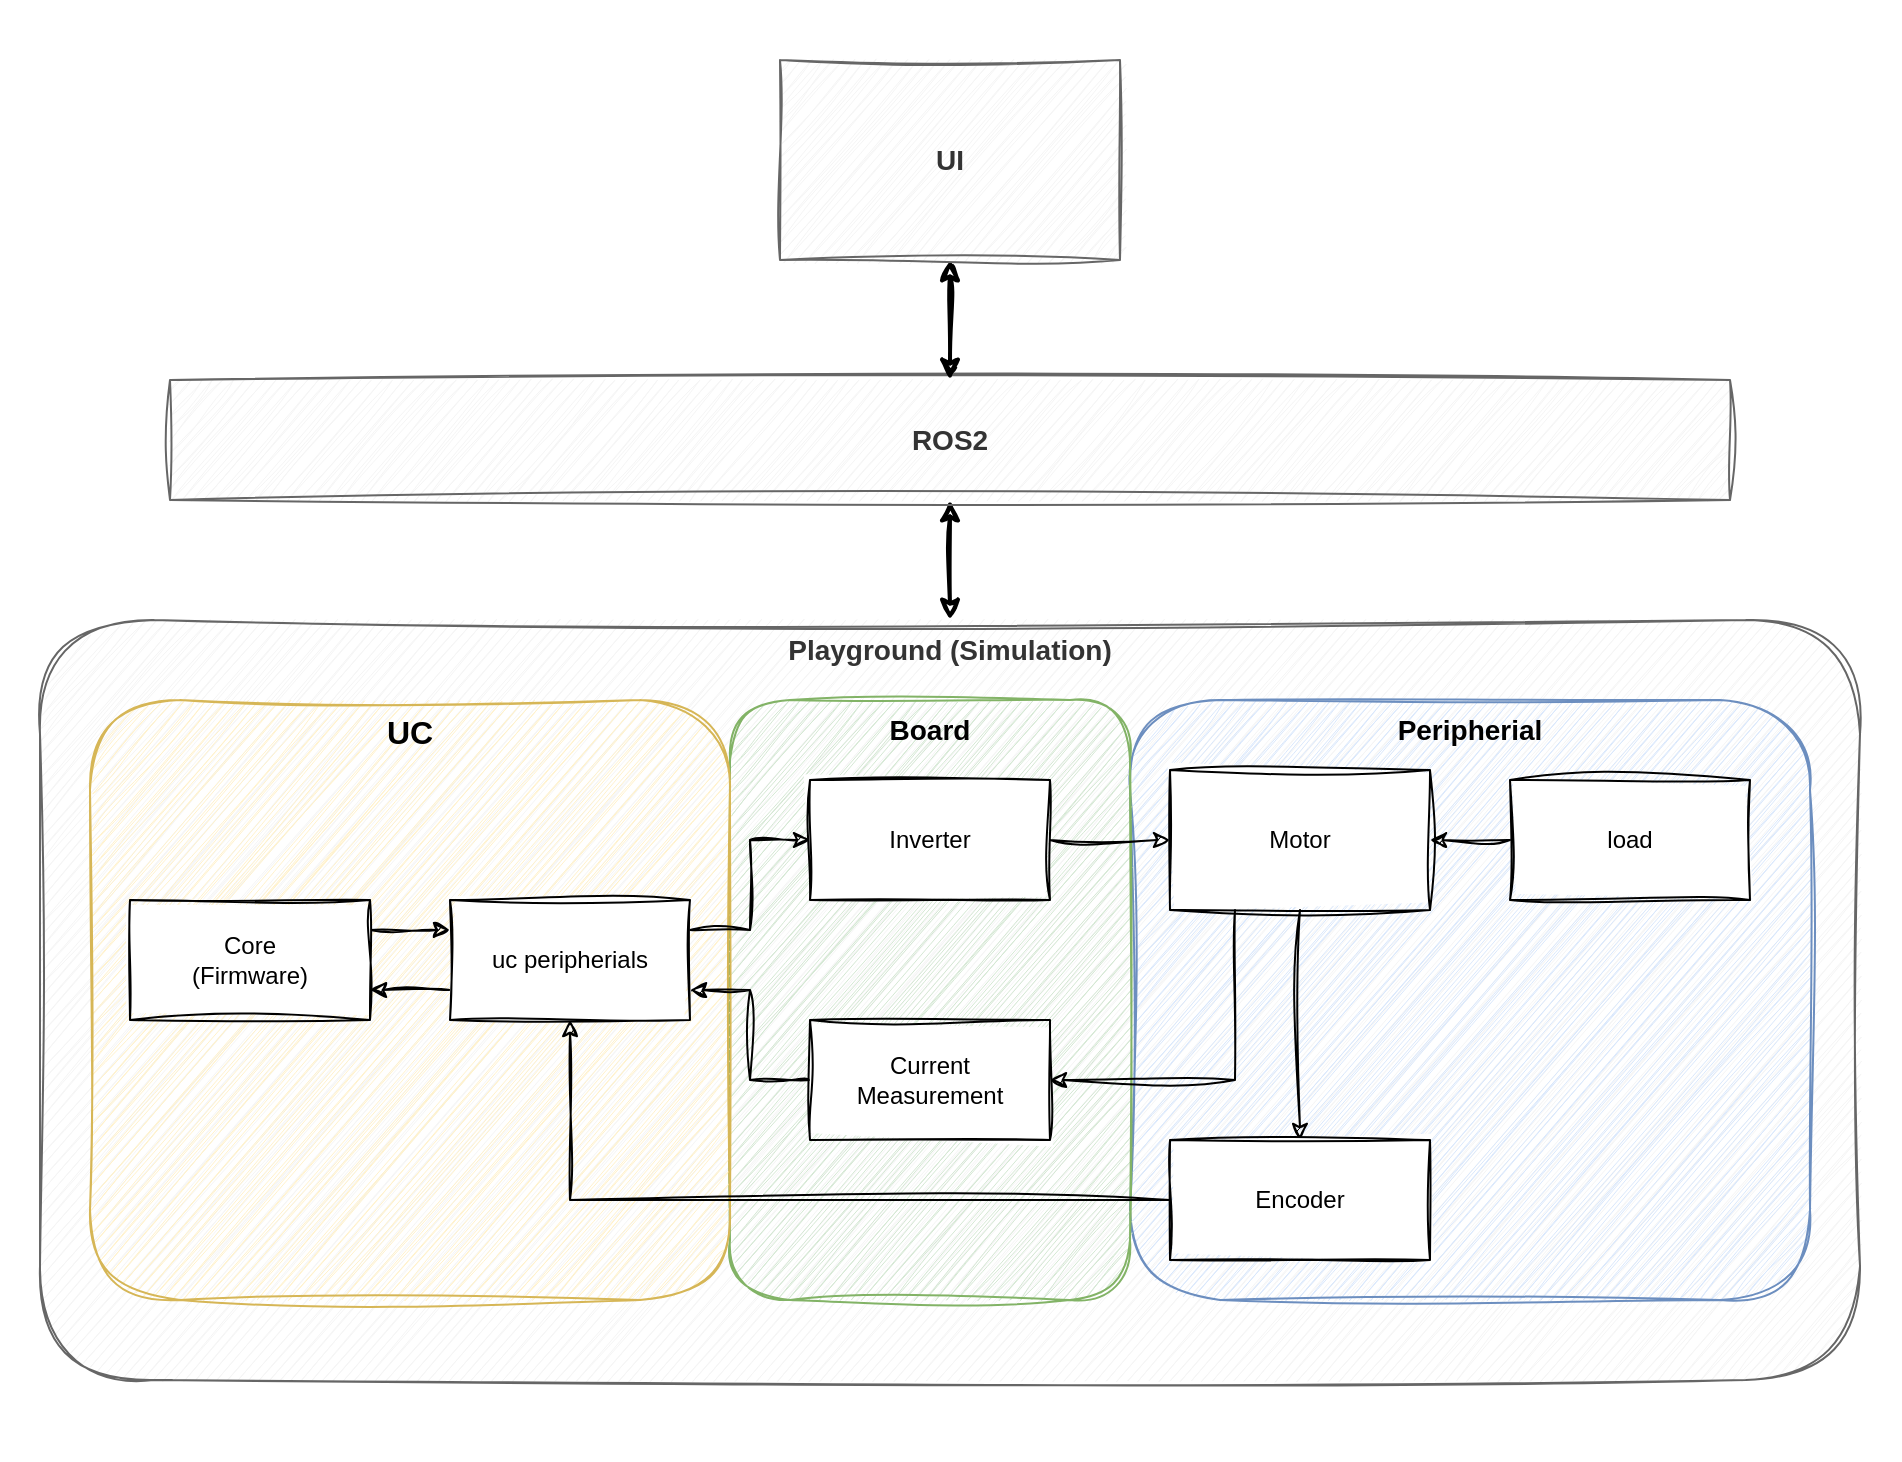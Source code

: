 <mxfile version="21.2.8" type="device">
  <diagram name="Page-1" id="6ZUhDUQ7tsNWZQHeJ1ob">
    <mxGraphModel dx="1466" dy="953" grid="1" gridSize="10" guides="1" tooltips="1" connect="1" arrows="1" fold="1" page="1" pageScale="1" pageWidth="1100" pageHeight="850" math="0" shadow="0">
      <root>
        <mxCell id="0" />
        <mxCell id="1" parent="0" />
        <mxCell id="uyAe7cKud4_9OgtSZVAR-30" value="" style="rounded=0;whiteSpace=wrap;html=1;strokeColor=none;" vertex="1" parent="1">
          <mxGeometry x="70" y="80" width="950" height="730" as="geometry" />
        </mxCell>
        <mxCell id="uyAe7cKud4_9OgtSZVAR-26" value="&lt;font style=&quot;font-size: 14px;&quot;&gt;&lt;b&gt;Playground (Simulation)&lt;/b&gt;&lt;/font&gt;" style="rounded=1;whiteSpace=wrap;html=1;verticalAlign=top;fillColor=#f5f5f5;fontColor=#333333;strokeColor=#666666;sketch=1;curveFitting=1;jiggle=2;" vertex="1" parent="1">
          <mxGeometry x="90" y="390" width="910" height="380" as="geometry" />
        </mxCell>
        <mxCell id="uyAe7cKud4_9OgtSZVAR-20" value="&lt;font style=&quot;font-size: 14px;&quot;&gt;&lt;b&gt;Peripherial&lt;/b&gt;&lt;/font&gt;" style="rounded=1;whiteSpace=wrap;html=1;fillColor=#dae8fc;strokeColor=#6c8ebf;verticalAlign=top;sketch=1;curveFitting=1;jiggle=2;" vertex="1" parent="1">
          <mxGeometry x="635" y="430" width="340" height="300" as="geometry" />
        </mxCell>
        <mxCell id="uyAe7cKud4_9OgtSZVAR-18" value="&lt;font style=&quot;font-size: 14px;&quot;&gt;&lt;b&gt;Board&lt;/b&gt;&lt;/font&gt;" style="rounded=1;whiteSpace=wrap;html=1;fillColor=#d5e8d4;strokeColor=#82b366;verticalAlign=top;sketch=1;curveFitting=1;jiggle=2;" vertex="1" parent="1">
          <mxGeometry x="435" y="430" width="200" height="300" as="geometry" />
        </mxCell>
        <mxCell id="uyAe7cKud4_9OgtSZVAR-17" value="&lt;font style=&quot;font-size: 16px;&quot;&gt;&lt;b&gt;UC&lt;/b&gt;&lt;/font&gt;" style="rounded=1;whiteSpace=wrap;html=1;fillColor=#fff2cc;strokeColor=#d6b656;horizontal=1;verticalAlign=top;sketch=1;curveFitting=1;jiggle=2;" vertex="1" parent="1">
          <mxGeometry x="115" y="430" width="320" height="300" as="geometry" />
        </mxCell>
        <mxCell id="uyAe7cKud4_9OgtSZVAR-13" style="edgeStyle=orthogonalEdgeStyle;rounded=0;orthogonalLoop=1;jettySize=auto;html=1;exitX=0.25;exitY=1;exitDx=0;exitDy=0;entryX=1;entryY=0.5;entryDx=0;entryDy=0;sketch=1;curveFitting=1;jiggle=2;" edge="1" parent="1" source="uyAe7cKud4_9OgtSZVAR-1" target="uyAe7cKud4_9OgtSZVAR-4">
          <mxGeometry relative="1" as="geometry" />
        </mxCell>
        <mxCell id="uyAe7cKud4_9OgtSZVAR-14" style="edgeStyle=orthogonalEdgeStyle;rounded=0;orthogonalLoop=1;jettySize=auto;html=1;exitX=0.5;exitY=1;exitDx=0;exitDy=0;entryX=0.5;entryY=0;entryDx=0;entryDy=0;sketch=1;curveFitting=1;jiggle=2;" edge="1" parent="1" source="uyAe7cKud4_9OgtSZVAR-1" target="uyAe7cKud4_9OgtSZVAR-2">
          <mxGeometry relative="1" as="geometry" />
        </mxCell>
        <mxCell id="uyAe7cKud4_9OgtSZVAR-1" value="Motor" style="rounded=0;whiteSpace=wrap;html=1;sketch=1;curveFitting=1;jiggle=2;" vertex="1" parent="1">
          <mxGeometry x="655" y="465" width="130" height="70" as="geometry" />
        </mxCell>
        <mxCell id="uyAe7cKud4_9OgtSZVAR-21" style="edgeStyle=orthogonalEdgeStyle;rounded=0;orthogonalLoop=1;jettySize=auto;html=1;exitX=0;exitY=0.5;exitDx=0;exitDy=0;sketch=1;curveFitting=1;jiggle=2;" edge="1" parent="1" source="uyAe7cKud4_9OgtSZVAR-2" target="uyAe7cKud4_9OgtSZVAR-5">
          <mxGeometry relative="1" as="geometry" />
        </mxCell>
        <mxCell id="uyAe7cKud4_9OgtSZVAR-2" value="Encoder" style="rounded=0;whiteSpace=wrap;html=1;sketch=1;curveFitting=1;jiggle=2;" vertex="1" parent="1">
          <mxGeometry x="655" y="650" width="130" height="60" as="geometry" />
        </mxCell>
        <mxCell id="uyAe7cKud4_9OgtSZVAR-12" style="edgeStyle=orthogonalEdgeStyle;rounded=0;orthogonalLoop=1;jettySize=auto;html=1;exitX=1;exitY=0.5;exitDx=0;exitDy=0;entryX=0;entryY=0.5;entryDx=0;entryDy=0;sketch=1;curveFitting=1;jiggle=2;" edge="1" parent="1" source="uyAe7cKud4_9OgtSZVAR-3" target="uyAe7cKud4_9OgtSZVAR-1">
          <mxGeometry relative="1" as="geometry" />
        </mxCell>
        <mxCell id="uyAe7cKud4_9OgtSZVAR-3" value="Inverter" style="rounded=0;whiteSpace=wrap;html=1;sketch=1;curveFitting=1;jiggle=2;" vertex="1" parent="1">
          <mxGeometry x="475" y="470" width="120" height="60" as="geometry" />
        </mxCell>
        <mxCell id="uyAe7cKud4_9OgtSZVAR-11" style="edgeStyle=orthogonalEdgeStyle;rounded=0;orthogonalLoop=1;jettySize=auto;html=1;exitX=0;exitY=0.5;exitDx=0;exitDy=0;entryX=1;entryY=0.75;entryDx=0;entryDy=0;sketch=1;curveFitting=1;jiggle=2;" edge="1" parent="1" source="uyAe7cKud4_9OgtSZVAR-4" target="uyAe7cKud4_9OgtSZVAR-5">
          <mxGeometry relative="1" as="geometry" />
        </mxCell>
        <mxCell id="uyAe7cKud4_9OgtSZVAR-4" value="Current &lt;br&gt;Measurement" style="rounded=0;whiteSpace=wrap;html=1;sketch=1;curveFitting=1;jiggle=2;" vertex="1" parent="1">
          <mxGeometry x="475" y="590" width="120" height="60" as="geometry" />
        </mxCell>
        <mxCell id="uyAe7cKud4_9OgtSZVAR-9" style="edgeStyle=orthogonalEdgeStyle;rounded=0;orthogonalLoop=1;jettySize=auto;html=1;exitX=0;exitY=0.75;exitDx=0;exitDy=0;entryX=1;entryY=0.75;entryDx=0;entryDy=0;sketch=1;curveFitting=1;jiggle=2;" edge="1" parent="1" source="uyAe7cKud4_9OgtSZVAR-5" target="uyAe7cKud4_9OgtSZVAR-6">
          <mxGeometry relative="1" as="geometry" />
        </mxCell>
        <mxCell id="uyAe7cKud4_9OgtSZVAR-10" style="edgeStyle=orthogonalEdgeStyle;rounded=0;orthogonalLoop=1;jettySize=auto;html=1;exitX=1;exitY=0.25;exitDx=0;exitDy=0;entryX=0;entryY=0.5;entryDx=0;entryDy=0;sketch=1;curveFitting=1;jiggle=2;" edge="1" parent="1" source="uyAe7cKud4_9OgtSZVAR-5" target="uyAe7cKud4_9OgtSZVAR-3">
          <mxGeometry relative="1" as="geometry" />
        </mxCell>
        <mxCell id="uyAe7cKud4_9OgtSZVAR-5" value="uc peripherials" style="rounded=0;whiteSpace=wrap;html=1;sketch=1;curveFitting=1;jiggle=2;" vertex="1" parent="1">
          <mxGeometry x="295" y="530" width="120" height="60" as="geometry" />
        </mxCell>
        <mxCell id="uyAe7cKud4_9OgtSZVAR-8" style="edgeStyle=orthogonalEdgeStyle;rounded=0;orthogonalLoop=1;jettySize=auto;html=1;exitX=1;exitY=0.25;exitDx=0;exitDy=0;entryX=0;entryY=0.25;entryDx=0;entryDy=0;sketch=1;curveFitting=1;jiggle=2;" edge="1" parent="1" source="uyAe7cKud4_9OgtSZVAR-6" target="uyAe7cKud4_9OgtSZVAR-5">
          <mxGeometry relative="1" as="geometry" />
        </mxCell>
        <mxCell id="uyAe7cKud4_9OgtSZVAR-6" value="Core&lt;br&gt;(Firmware)" style="rounded=0;whiteSpace=wrap;html=1;sketch=1;curveFitting=1;jiggle=2;" vertex="1" parent="1">
          <mxGeometry x="135" y="530" width="120" height="60" as="geometry" />
        </mxCell>
        <mxCell id="uyAe7cKud4_9OgtSZVAR-16" style="edgeStyle=orthogonalEdgeStyle;rounded=0;orthogonalLoop=1;jettySize=auto;html=1;exitX=0;exitY=0.5;exitDx=0;exitDy=0;entryX=1;entryY=0.5;entryDx=0;entryDy=0;sketch=1;curveFitting=1;jiggle=2;" edge="1" parent="1" source="uyAe7cKud4_9OgtSZVAR-15" target="uyAe7cKud4_9OgtSZVAR-1">
          <mxGeometry relative="1" as="geometry" />
        </mxCell>
        <mxCell id="uyAe7cKud4_9OgtSZVAR-15" value="load" style="rounded=0;whiteSpace=wrap;html=1;sketch=1;curveFitting=1;jiggle=2;" vertex="1" parent="1">
          <mxGeometry x="825" y="470" width="120" height="60" as="geometry" />
        </mxCell>
        <mxCell id="uyAe7cKud4_9OgtSZVAR-27" style="edgeStyle=orthogonalEdgeStyle;rounded=0;orthogonalLoop=1;jettySize=auto;html=1;exitX=0.5;exitY=1;exitDx=0;exitDy=0;entryX=0.5;entryY=0;entryDx=0;entryDy=0;startArrow=classic;startFill=1;strokeWidth=2;sketch=1;curveFitting=1;jiggle=2;" edge="1" parent="1" source="uyAe7cKud4_9OgtSZVAR-22" target="uyAe7cKud4_9OgtSZVAR-26">
          <mxGeometry relative="1" as="geometry" />
        </mxCell>
        <mxCell id="uyAe7cKud4_9OgtSZVAR-22" value="&lt;b&gt;&lt;font style=&quot;font-size: 14px;&quot;&gt;ROS2&lt;/font&gt;&lt;/b&gt;" style="rounded=0;whiteSpace=wrap;html=1;fillColor=#f5f5f5;fontColor=#333333;strokeColor=#666666;sketch=1;curveFitting=1;jiggle=2;" vertex="1" parent="1">
          <mxGeometry x="155" y="270" width="780" height="60" as="geometry" />
        </mxCell>
        <mxCell id="uyAe7cKud4_9OgtSZVAR-25" style="edgeStyle=orthogonalEdgeStyle;rounded=0;orthogonalLoop=1;jettySize=auto;html=1;exitX=0.5;exitY=1;exitDx=0;exitDy=0;startArrow=classic;startFill=1;strokeWidth=2;sketch=1;curveFitting=1;jiggle=2;" edge="1" parent="1" source="uyAe7cKud4_9OgtSZVAR-23" target="uyAe7cKud4_9OgtSZVAR-22">
          <mxGeometry relative="1" as="geometry" />
        </mxCell>
        <mxCell id="uyAe7cKud4_9OgtSZVAR-23" value="&lt;font style=&quot;font-size: 14px;&quot;&gt;&lt;b&gt;UI&lt;/b&gt;&lt;/font&gt;" style="rounded=0;whiteSpace=wrap;html=1;fillColor=#f5f5f5;fontColor=#333333;strokeColor=#666666;sketch=1;curveFitting=1;jiggle=2;" vertex="1" parent="1">
          <mxGeometry x="460" y="110" width="170" height="100" as="geometry" />
        </mxCell>
      </root>
    </mxGraphModel>
  </diagram>
</mxfile>
